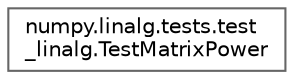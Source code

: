 digraph "Graphical Class Hierarchy"
{
 // LATEX_PDF_SIZE
  bgcolor="transparent";
  edge [fontname=Helvetica,fontsize=10,labelfontname=Helvetica,labelfontsize=10];
  node [fontname=Helvetica,fontsize=10,shape=box,height=0.2,width=0.4];
  rankdir="LR";
  Node0 [id="Node000000",label="numpy.linalg.tests.test\l_linalg.TestMatrixPower",height=0.2,width=0.4,color="grey40", fillcolor="white", style="filled",URL="$d2/dcf/classnumpy_1_1linalg_1_1tests_1_1test__linalg_1_1TestMatrixPower.html",tooltip=" "];
}
